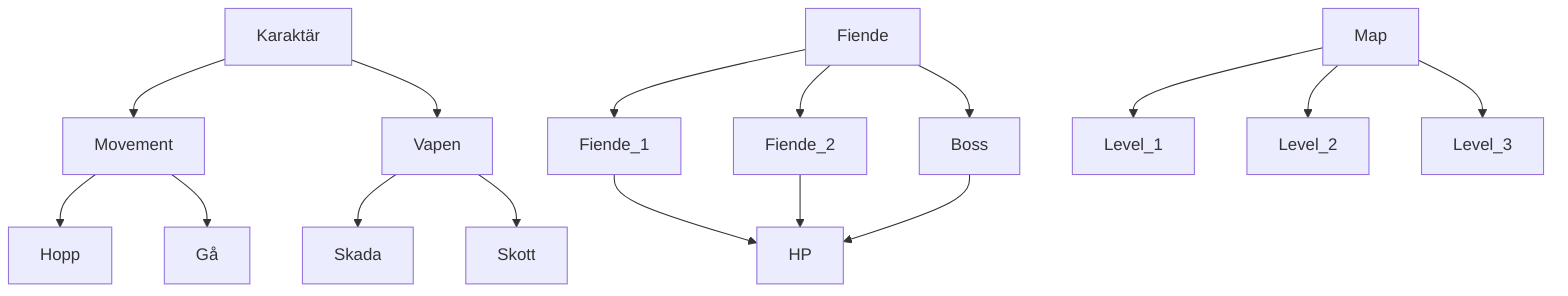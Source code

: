 graph TD

Karaktär --> Movement
Karaktär --> Vapen

Vapen --> Skada
Vapen --> Skott

Movement --> Hopp
Movement --> Gå

Fiende --> Fiende_1
Fiende --> Fiende_2
Fiende --> Boss

Fiende_1 --> HP

Fiende_2 --> HP

Boss --> HP

Map --> Level_1
Map --> Level_2
Map --> Level_3